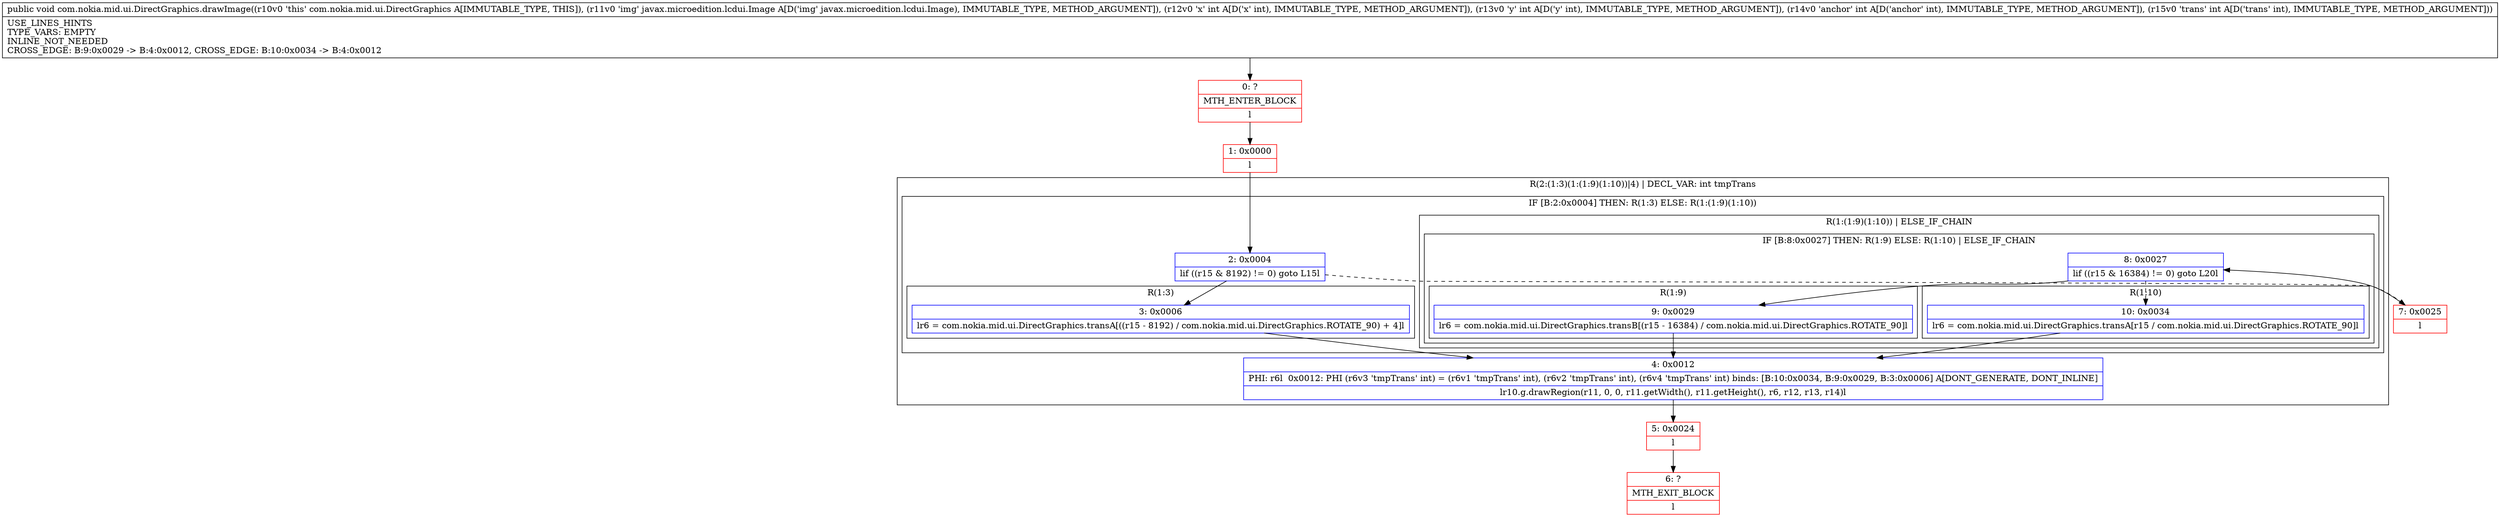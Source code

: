 digraph "CFG forcom.nokia.mid.ui.DirectGraphics.drawImage(Ljavax\/microedition\/lcdui\/Image;IIII)V" {
subgraph cluster_Region_105977526 {
label = "R(2:(1:3)(1:(1:9)(1:10))|4) | DECL_VAR: int tmpTrans\l";
node [shape=record,color=blue];
subgraph cluster_IfRegion_1600310703 {
label = "IF [B:2:0x0004] THEN: R(1:3) ELSE: R(1:(1:9)(1:10))";
node [shape=record,color=blue];
Node_2 [shape=record,label="{2\:\ 0x0004|lif ((r15 & 8192) != 0) goto L15l}"];
subgraph cluster_Region_1520656404 {
label = "R(1:3)";
node [shape=record,color=blue];
Node_3 [shape=record,label="{3\:\ 0x0006|lr6 = com.nokia.mid.ui.DirectGraphics.transA[((r15 \- 8192) \/ com.nokia.mid.ui.DirectGraphics.ROTATE_90) + 4]l}"];
}
subgraph cluster_Region_1408694044 {
label = "R(1:(1:9)(1:10)) | ELSE_IF_CHAIN\l";
node [shape=record,color=blue];
subgraph cluster_IfRegion_7548128 {
label = "IF [B:8:0x0027] THEN: R(1:9) ELSE: R(1:10) | ELSE_IF_CHAIN\l";
node [shape=record,color=blue];
Node_8 [shape=record,label="{8\:\ 0x0027|lif ((r15 & 16384) != 0) goto L20l}"];
subgraph cluster_Region_704563804 {
label = "R(1:9)";
node [shape=record,color=blue];
Node_9 [shape=record,label="{9\:\ 0x0029|lr6 = com.nokia.mid.ui.DirectGraphics.transB[(r15 \- 16384) \/ com.nokia.mid.ui.DirectGraphics.ROTATE_90]l}"];
}
subgraph cluster_Region_2090435105 {
label = "R(1:10)";
node [shape=record,color=blue];
Node_10 [shape=record,label="{10\:\ 0x0034|lr6 = com.nokia.mid.ui.DirectGraphics.transA[r15 \/ com.nokia.mid.ui.DirectGraphics.ROTATE_90]l}"];
}
}
}
}
Node_4 [shape=record,label="{4\:\ 0x0012|PHI: r6l  0x0012: PHI (r6v3 'tmpTrans' int) = (r6v1 'tmpTrans' int), (r6v2 'tmpTrans' int), (r6v4 'tmpTrans' int) binds: [B:10:0x0034, B:9:0x0029, B:3:0x0006] A[DONT_GENERATE, DONT_INLINE]\l|lr10.g.drawRegion(r11, 0, 0, r11.getWidth(), r11.getHeight(), r6, r12, r13, r14)l}"];
}
Node_0 [shape=record,color=red,label="{0\:\ ?|MTH_ENTER_BLOCK\l|l}"];
Node_1 [shape=record,color=red,label="{1\:\ 0x0000|l}"];
Node_5 [shape=record,color=red,label="{5\:\ 0x0024|l}"];
Node_6 [shape=record,color=red,label="{6\:\ ?|MTH_EXIT_BLOCK\l|l}"];
Node_7 [shape=record,color=red,label="{7\:\ 0x0025|l}"];
MethodNode[shape=record,label="{public void com.nokia.mid.ui.DirectGraphics.drawImage((r10v0 'this' com.nokia.mid.ui.DirectGraphics A[IMMUTABLE_TYPE, THIS]), (r11v0 'img' javax.microedition.lcdui.Image A[D('img' javax.microedition.lcdui.Image), IMMUTABLE_TYPE, METHOD_ARGUMENT]), (r12v0 'x' int A[D('x' int), IMMUTABLE_TYPE, METHOD_ARGUMENT]), (r13v0 'y' int A[D('y' int), IMMUTABLE_TYPE, METHOD_ARGUMENT]), (r14v0 'anchor' int A[D('anchor' int), IMMUTABLE_TYPE, METHOD_ARGUMENT]), (r15v0 'trans' int A[D('trans' int), IMMUTABLE_TYPE, METHOD_ARGUMENT]))  | USE_LINES_HINTS\lTYPE_VARS: EMPTY\lINLINE_NOT_NEEDED\lCROSS_EDGE: B:9:0x0029 \-\> B:4:0x0012, CROSS_EDGE: B:10:0x0034 \-\> B:4:0x0012\l}"];
MethodNode -> Node_0;
Node_2 -> Node_3;
Node_2 -> Node_7[style=dashed];
Node_3 -> Node_4;
Node_8 -> Node_9;
Node_8 -> Node_10[style=dashed];
Node_9 -> Node_4;
Node_10 -> Node_4;
Node_4 -> Node_5;
Node_0 -> Node_1;
Node_1 -> Node_2;
Node_5 -> Node_6;
Node_7 -> Node_8;
}

